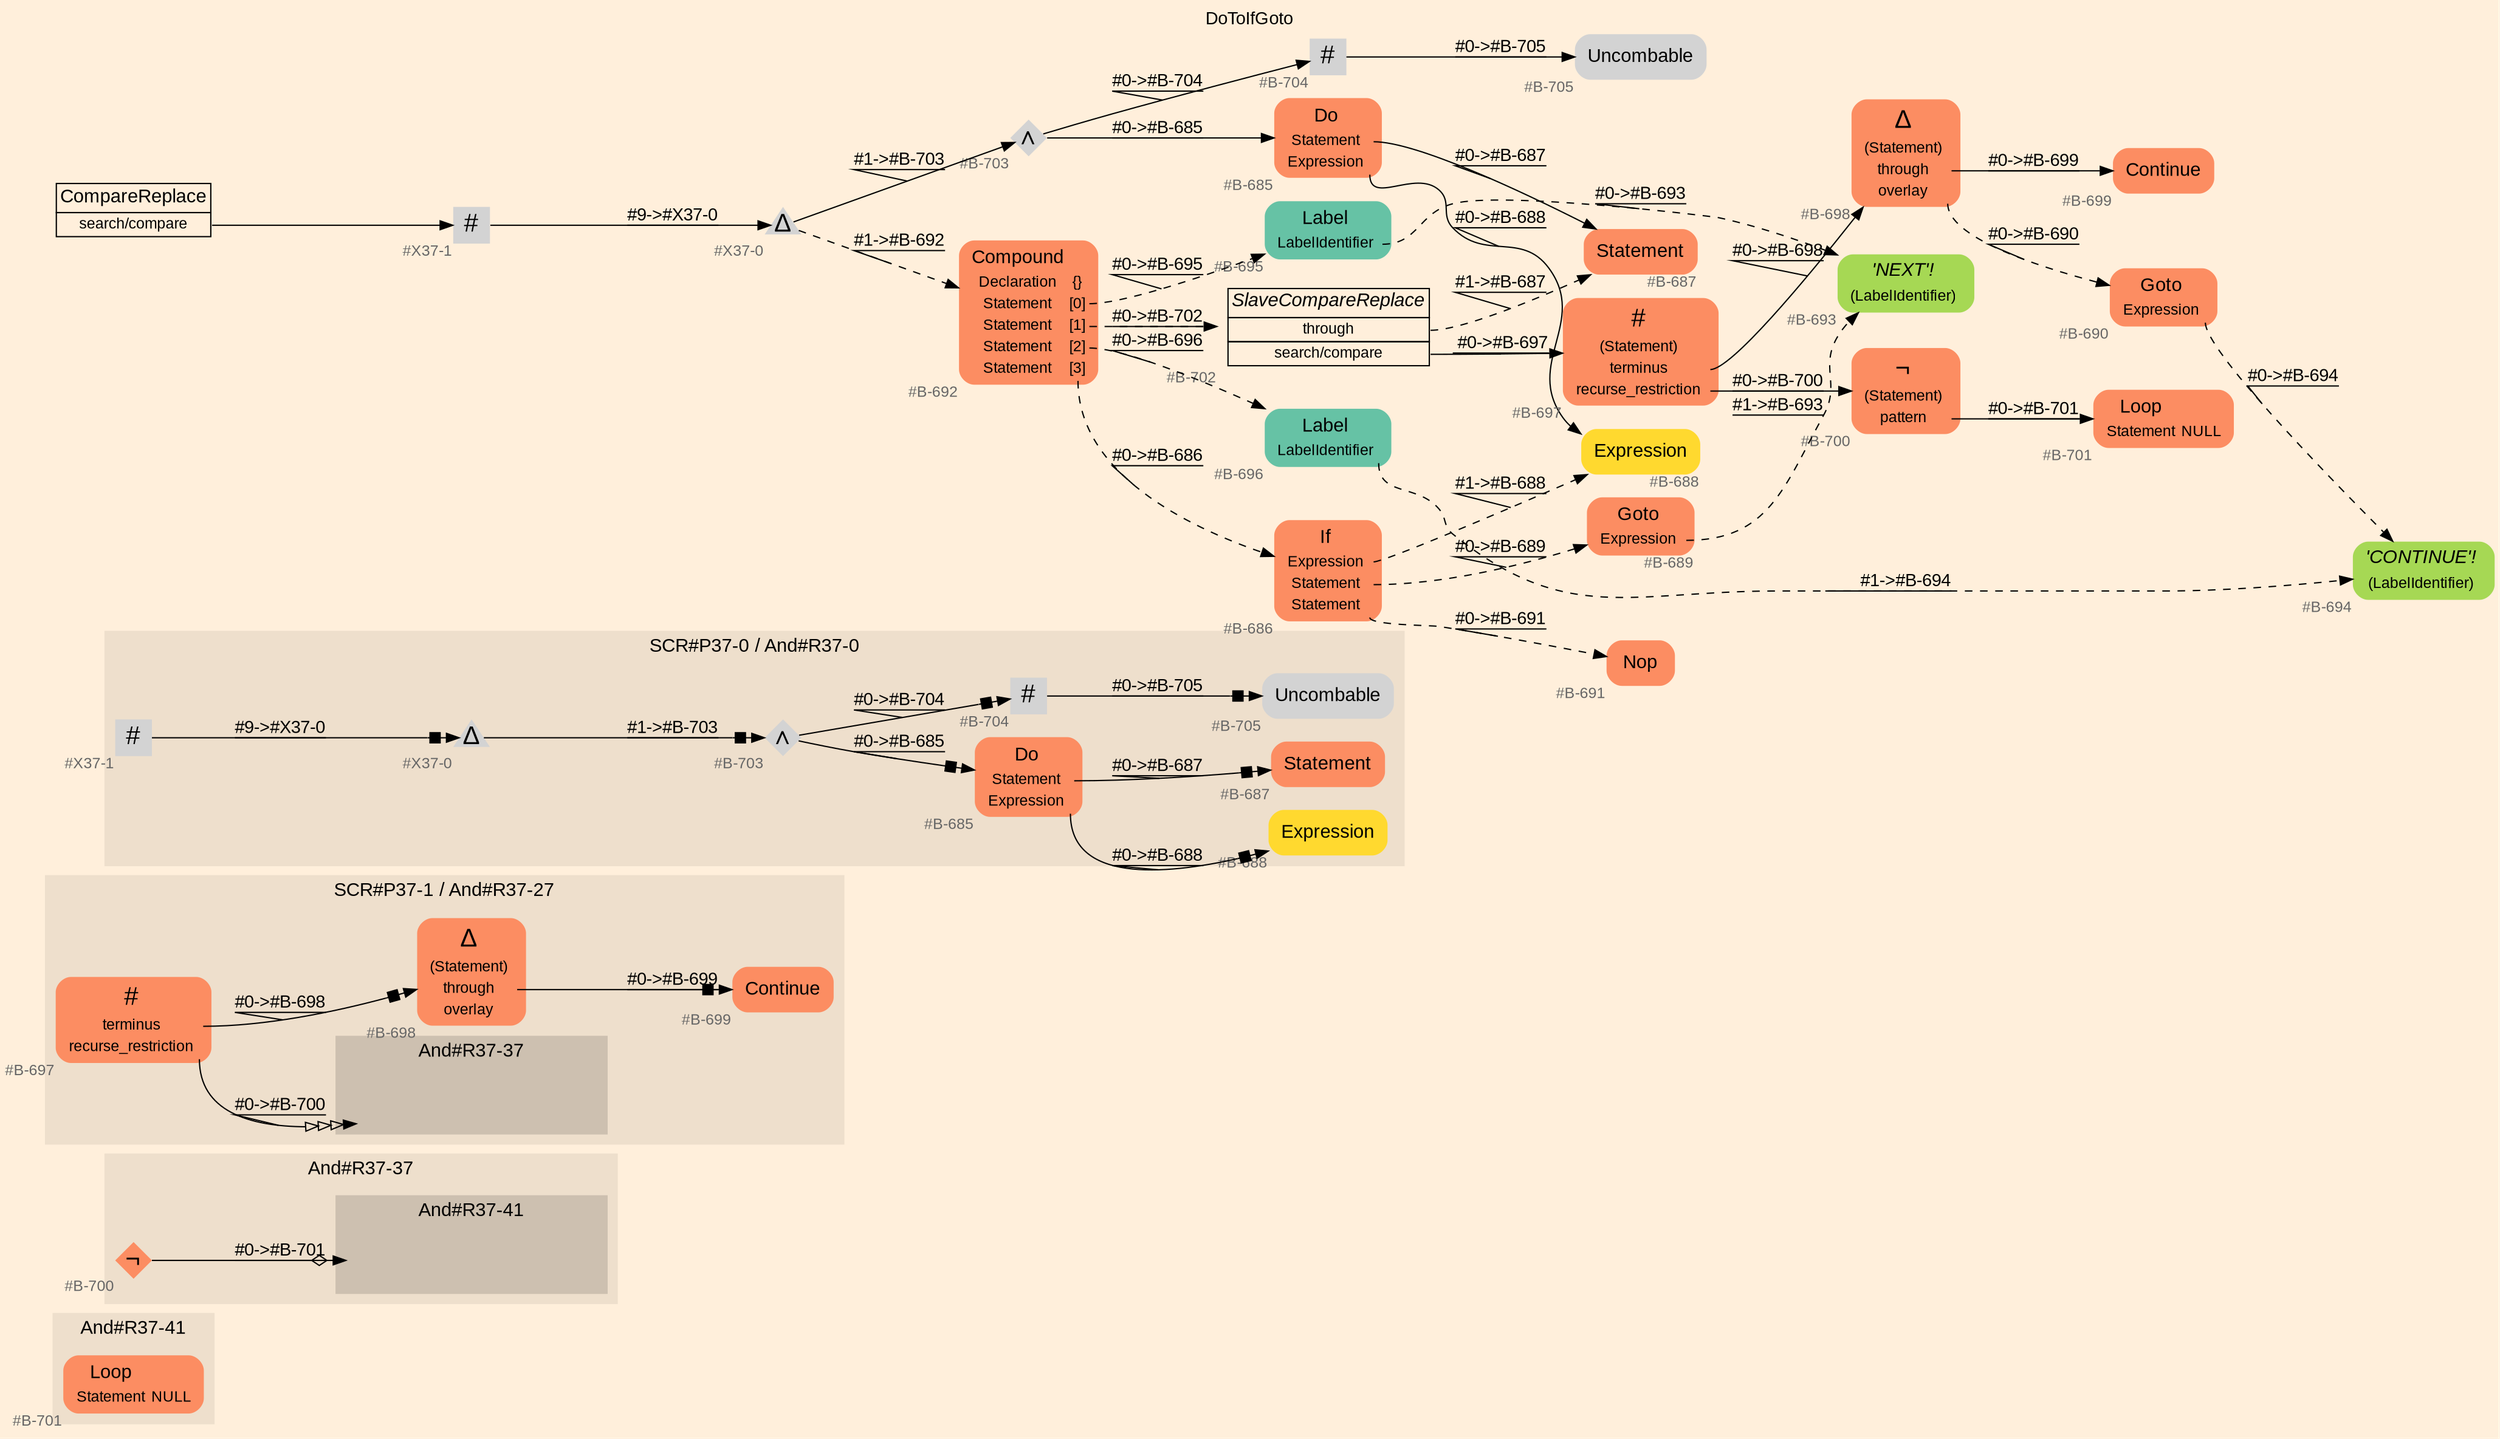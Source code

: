 digraph "DoToIfGoto" {
label = "DoToIfGoto"
labelloc = t
graph [
    rankdir = "LR"
    ranksep = 0.3
    bgcolor = antiquewhite1
    color = black
    fontcolor = black
    fontname = "Arial"
];
node [
    fontname = "Arial"
];
edge [
    fontname = "Arial"
];

// -------------------- figure And#R37-41 --------------------
// -------- region And#R37-41 ----------
subgraph "clusterAnd#R37-41" {
    label = "And#R37-41"
    style = "filled"
    color = antiquewhite2
    fontsize = "15"
    // -------- block And#R37-41/#B-701 ----------
    "And#R37-41/#B-701" [
        fillcolor = "/set28/2"
        xlabel = "#B-701"
        fontsize = "12"
        fontcolor = grey40
        shape = "plaintext"
        label = <<TABLE BORDER="0" CELLBORDER="0" CELLSPACING="0">
         <TR><TD><FONT COLOR="black" POINT-SIZE="15">Loop</FONT></TD></TR>
         <TR><TD><FONT COLOR="black" POINT-SIZE="12">Statement</FONT></TD><TD PORT="port0"><FONT COLOR="black" POINT-SIZE="12">NULL</FONT></TD></TR>
        </TABLE>>
        style = "rounded,filled"
    ];
    
}


// -------------------- figure And#R37-37 --------------------
// -------- region And#R37-37 ----------
subgraph "clusterAnd#R37-37" {
    label = "And#R37-37"
    style = "filled"
    color = antiquewhite2
    fontsize = "15"
    // -------- block And#R37-37/#B-700 ----------
    "And#R37-37/#B-700" [
        fillcolor = "/set28/2"
        xlabel = "#B-700"
        fontsize = "12"
        fontcolor = grey40
        shape = "diamond"
        label = <<FONT COLOR="black" POINT-SIZE="20">¬</FONT>>
        style = "filled"
        penwidth = 0.0
        fixedsize = true
        width = 0.4
        height = 0.4
    ];
    
    // -------- region And#R37-37/And#R37-41 ----------
    subgraph "clusterAnd#R37-37/And#R37-41" {
        label = "And#R37-41"
        style = "filled"
        color = antiquewhite3
        fontsize = "15"
        // -------- block And#R37-37/And#R37-41/#B-701 ----------
        "And#R37-37/And#R37-41/#B-701" [
            fillcolor = "/set28/2"
            xlabel = "#B-701"
            fontsize = "12"
            fontcolor = grey40
            shape = "none"
            style = "invisible"
        ];
        
    }
    
}

"And#R37-37/#B-700" -> "And#R37-37/And#R37-41/#B-701" [
    arrowhead="normalnoneodiamond"
    label = "#0-&gt;#B-701"
    decorate = true
    color = black
    fontcolor = black
];


// -------------------- figure And#R37-27 --------------------
// -------- region And#R37-27 ----------
subgraph "clusterAnd#R37-27" {
    label = "SCR#P37-1 / And#R37-27"
    style = "filled"
    color = antiquewhite2
    fontsize = "15"
    // -------- block And#R37-27/#B-697 ----------
    "And#R37-27/#B-697" [
        fillcolor = "/set28/2"
        xlabel = "#B-697"
        fontsize = "12"
        fontcolor = grey40
        shape = "plaintext"
        label = <<TABLE BORDER="0" CELLBORDER="0" CELLSPACING="0">
         <TR><TD><FONT COLOR="black" POINT-SIZE="20">#</FONT></TD></TR>
         <TR><TD><FONT COLOR="black" POINT-SIZE="12">terminus</FONT></TD><TD PORT="port0"></TD></TR>
         <TR><TD><FONT COLOR="black" POINT-SIZE="12">recurse_restriction</FONT></TD><TD PORT="port1"></TD></TR>
        </TABLE>>
        style = "rounded,filled"
    ];
    
    // -------- block And#R37-27/#B-698 ----------
    "And#R37-27/#B-698" [
        fillcolor = "/set28/2"
        xlabel = "#B-698"
        fontsize = "12"
        fontcolor = grey40
        shape = "plaintext"
        label = <<TABLE BORDER="0" CELLBORDER="0" CELLSPACING="0">
         <TR><TD><FONT COLOR="black" POINT-SIZE="20">Δ</FONT></TD></TR>
         <TR><TD><FONT COLOR="black" POINT-SIZE="12">(Statement)</FONT></TD><TD PORT="port0"></TD></TR>
         <TR><TD><FONT COLOR="black" POINT-SIZE="12">through</FONT></TD><TD PORT="port1"></TD></TR>
         <TR><TD><FONT COLOR="black" POINT-SIZE="12">overlay</FONT></TD><TD PORT="port2"></TD></TR>
        </TABLE>>
        style = "rounded,filled"
    ];
    
    // -------- block And#R37-27/#B-699 ----------
    "And#R37-27/#B-699" [
        fillcolor = "/set28/2"
        xlabel = "#B-699"
        fontsize = "12"
        fontcolor = grey40
        shape = "plaintext"
        label = <<TABLE BORDER="0" CELLBORDER="0" CELLSPACING="0">
         <TR><TD><FONT COLOR="black" POINT-SIZE="15">Continue</FONT></TD></TR>
        </TABLE>>
        style = "rounded,filled"
    ];
    
    // -------- region And#R37-27/And#R37-37 ----------
    subgraph "clusterAnd#R37-27/And#R37-37" {
        label = "And#R37-37"
        style = "filled"
        color = antiquewhite3
        fontsize = "15"
        // -------- block And#R37-27/And#R37-37/#B-700 ----------
        "And#R37-27/And#R37-37/#B-700" [
            fillcolor = "/set28/2"
            xlabel = "#B-700"
            fontsize = "12"
            fontcolor = grey40
            shape = "none"
            style = "invisible"
        ];
        
    }
    
}

"And#R37-27/#B-697":port0 -> "And#R37-27/#B-698" [
    arrowhead="normalnonebox"
    label = "#0-&gt;#B-698"
    decorate = true
    color = black
    fontcolor = black
];

"And#R37-27/#B-697":port1 -> "And#R37-27/And#R37-37/#B-700" [
    arrowhead="normalonormalonormalonormal"
    label = "#0-&gt;#B-700"
    decorate = true
    color = black
    fontcolor = black
];

"And#R37-27/#B-698":port1 -> "And#R37-27/#B-699" [
    arrowhead="normalnonebox"
    label = "#0-&gt;#B-699"
    decorate = true
    color = black
    fontcolor = black
];


// -------------------- figure And#R37-0 --------------------
// -------- region And#R37-0 ----------
subgraph "clusterAnd#R37-0" {
    label = "SCR#P37-0 / And#R37-0"
    style = "filled"
    color = antiquewhite2
    fontsize = "15"
    // -------- block And#R37-0/#B-685 ----------
    "And#R37-0/#B-685" [
        fillcolor = "/set28/2"
        xlabel = "#B-685"
        fontsize = "12"
        fontcolor = grey40
        shape = "plaintext"
        label = <<TABLE BORDER="0" CELLBORDER="0" CELLSPACING="0">
         <TR><TD><FONT COLOR="black" POINT-SIZE="15">Do</FONT></TD></TR>
         <TR><TD><FONT COLOR="black" POINT-SIZE="12">Statement</FONT></TD><TD PORT="port0"></TD></TR>
         <TR><TD><FONT COLOR="black" POINT-SIZE="12">Expression</FONT></TD><TD PORT="port1"></TD></TR>
        </TABLE>>
        style = "rounded,filled"
    ];
    
    // -------- block And#R37-0/#B-687 ----------
    "And#R37-0/#B-687" [
        fillcolor = "/set28/2"
        xlabel = "#B-687"
        fontsize = "12"
        fontcolor = grey40
        shape = "plaintext"
        label = <<TABLE BORDER="0" CELLBORDER="0" CELLSPACING="0">
         <TR><TD><FONT COLOR="black" POINT-SIZE="15">Statement</FONT></TD></TR>
        </TABLE>>
        style = "rounded,filled"
    ];
    
    // -------- block And#R37-0/#B-688 ----------
    "And#R37-0/#B-688" [
        fillcolor = "/set28/6"
        xlabel = "#B-688"
        fontsize = "12"
        fontcolor = grey40
        shape = "plaintext"
        label = <<TABLE BORDER="0" CELLBORDER="0" CELLSPACING="0">
         <TR><TD><FONT COLOR="black" POINT-SIZE="15">Expression</FONT></TD></TR>
        </TABLE>>
        style = "rounded,filled"
    ];
    
    // -------- block And#R37-0/#B-703 ----------
    "And#R37-0/#B-703" [
        xlabel = "#B-703"
        fontsize = "12"
        fontcolor = grey40
        shape = "diamond"
        label = <<FONT COLOR="black" POINT-SIZE="20">∧</FONT>>
        style = "filled"
        penwidth = 0.0
        fixedsize = true
        width = 0.4
        height = 0.4
    ];
    
    // -------- block And#R37-0/#B-704 ----------
    "And#R37-0/#B-704" [
        xlabel = "#B-704"
        fontsize = "12"
        fontcolor = grey40
        shape = "square"
        label = <<FONT COLOR="black" POINT-SIZE="20">#</FONT>>
        style = "filled"
        penwidth = 0.0
        fixedsize = true
        width = 0.4
        height = 0.4
    ];
    
    // -------- block And#R37-0/#B-705 ----------
    "And#R37-0/#B-705" [
        xlabel = "#B-705"
        fontsize = "12"
        fontcolor = grey40
        shape = "plaintext"
        label = <<TABLE BORDER="0" CELLBORDER="0" CELLSPACING="0">
         <TR><TD><FONT COLOR="black" POINT-SIZE="15">Uncombable</FONT></TD></TR>
        </TABLE>>
        style = "rounded,filled"
    ];
    
    // -------- block And#R37-0/#X37-0 ----------
    "And#R37-0/#X37-0" [
        xlabel = "#X37-0"
        fontsize = "12"
        fontcolor = grey40
        shape = "triangle"
        label = <<FONT COLOR="black" POINT-SIZE="20">Δ</FONT>>
        style = "filled"
        penwidth = 0.0
        fixedsize = true
        width = 0.4
        height = 0.4
    ];
    
    // -------- block And#R37-0/#X37-1 ----------
    "And#R37-0/#X37-1" [
        xlabel = "#X37-1"
        fontsize = "12"
        fontcolor = grey40
        shape = "square"
        label = <<FONT COLOR="black" POINT-SIZE="20">#</FONT>>
        style = "filled"
        penwidth = 0.0
        fixedsize = true
        width = 0.4
        height = 0.4
    ];
    
}

"And#R37-0/#B-685":port0 -> "And#R37-0/#B-687" [
    arrowhead="normalnonebox"
    label = "#0-&gt;#B-687"
    decorate = true
    color = black
    fontcolor = black
];

"And#R37-0/#B-685":port1 -> "And#R37-0/#B-688" [
    arrowhead="normalnonebox"
    label = "#0-&gt;#B-688"
    decorate = true
    color = black
    fontcolor = black
];

"And#R37-0/#B-703" -> "And#R37-0/#B-685" [
    arrowhead="normalnonebox"
    label = "#0-&gt;#B-685"
    decorate = true
    color = black
    fontcolor = black
];

"And#R37-0/#B-703" -> "And#R37-0/#B-704" [
    arrowhead="normalnonebox"
    label = "#0-&gt;#B-704"
    decorate = true
    color = black
    fontcolor = black
];

"And#R37-0/#B-704" -> "And#R37-0/#B-705" [
    arrowhead="normalnonebox"
    label = "#0-&gt;#B-705"
    decorate = true
    color = black
    fontcolor = black
];

"And#R37-0/#X37-0" -> "And#R37-0/#B-703" [
    arrowhead="normalnonebox"
    label = "#1-&gt;#B-703"
    decorate = true
    color = black
    fontcolor = black
];

"And#R37-0/#X37-1" -> "And#R37-0/#X37-0" [
    arrowhead="normalnonebox"
    label = "#9-&gt;#X37-0"
    decorate = true
    color = black
    fontcolor = black
];


// -------------------- transformation figure --------------------
// -------- block CR#X37-2 ----------
"CR#X37-2" [
    fillcolor = antiquewhite1
    fontsize = "12"
    fontcolor = grey40
    shape = "plaintext"
    label = <<TABLE BORDER="0" CELLBORDER="1" CELLSPACING="0">
     <TR><TD><FONT COLOR="black" POINT-SIZE="15">CompareReplace</FONT></TD></TR>
     <TR><TD PORT="port0"><FONT COLOR="black" POINT-SIZE="12">search/compare</FONT></TD></TR>
    </TABLE>>
    style = "filled"
    color = black
];

// -------- block #X37-1 ----------
"#X37-1" [
    xlabel = "#X37-1"
    fontsize = "12"
    fontcolor = grey40
    shape = "square"
    label = <<FONT COLOR="black" POINT-SIZE="20">#</FONT>>
    style = "filled"
    penwidth = 0.0
    fixedsize = true
    width = 0.4
    height = 0.4
];

// -------- block #X37-0 ----------
"#X37-0" [
    xlabel = "#X37-0"
    fontsize = "12"
    fontcolor = grey40
    shape = "triangle"
    label = <<FONT COLOR="black" POINT-SIZE="20">Δ</FONT>>
    style = "filled"
    penwidth = 0.0
    fixedsize = true
    width = 0.4
    height = 0.4
];

// -------- block #B-703 ----------
"#B-703" [
    xlabel = "#B-703"
    fontsize = "12"
    fontcolor = grey40
    shape = "diamond"
    label = <<FONT COLOR="black" POINT-SIZE="20">∧</FONT>>
    style = "filled"
    penwidth = 0.0
    fixedsize = true
    width = 0.4
    height = 0.4
];

// -------- block #B-685 ----------
"#B-685" [
    fillcolor = "/set28/2"
    xlabel = "#B-685"
    fontsize = "12"
    fontcolor = grey40
    shape = "plaintext"
    label = <<TABLE BORDER="0" CELLBORDER="0" CELLSPACING="0">
     <TR><TD><FONT COLOR="black" POINT-SIZE="15">Do</FONT></TD></TR>
     <TR><TD><FONT COLOR="black" POINT-SIZE="12">Statement</FONT></TD><TD PORT="port0"></TD></TR>
     <TR><TD><FONT COLOR="black" POINT-SIZE="12">Expression</FONT></TD><TD PORT="port1"></TD></TR>
    </TABLE>>
    style = "rounded,filled"
];

// -------- block #B-687 ----------
"#B-687" [
    fillcolor = "/set28/2"
    xlabel = "#B-687"
    fontsize = "12"
    fontcolor = grey40
    shape = "plaintext"
    label = <<TABLE BORDER="0" CELLBORDER="0" CELLSPACING="0">
     <TR><TD><FONT COLOR="black" POINT-SIZE="15">Statement</FONT></TD></TR>
    </TABLE>>
    style = "rounded,filled"
];

// -------- block #B-688 ----------
"#B-688" [
    fillcolor = "/set28/6"
    xlabel = "#B-688"
    fontsize = "12"
    fontcolor = grey40
    shape = "plaintext"
    label = <<TABLE BORDER="0" CELLBORDER="0" CELLSPACING="0">
     <TR><TD><FONT COLOR="black" POINT-SIZE="15">Expression</FONT></TD></TR>
    </TABLE>>
    style = "rounded,filled"
];

// -------- block #B-704 ----------
"#B-704" [
    xlabel = "#B-704"
    fontsize = "12"
    fontcolor = grey40
    shape = "square"
    label = <<FONT COLOR="black" POINT-SIZE="20">#</FONT>>
    style = "filled"
    penwidth = 0.0
    fixedsize = true
    width = 0.4
    height = 0.4
];

// -------- block #B-705 ----------
"#B-705" [
    xlabel = "#B-705"
    fontsize = "12"
    fontcolor = grey40
    shape = "plaintext"
    label = <<TABLE BORDER="0" CELLBORDER="0" CELLSPACING="0">
     <TR><TD><FONT COLOR="black" POINT-SIZE="15">Uncombable</FONT></TD></TR>
    </TABLE>>
    style = "rounded,filled"
];

// -------- block #B-692 ----------
"#B-692" [
    fillcolor = "/set28/2"
    xlabel = "#B-692"
    fontsize = "12"
    fontcolor = grey40
    shape = "plaintext"
    label = <<TABLE BORDER="0" CELLBORDER="0" CELLSPACING="0">
     <TR><TD><FONT COLOR="black" POINT-SIZE="15">Compound</FONT></TD></TR>
     <TR><TD><FONT COLOR="black" POINT-SIZE="12">Declaration</FONT></TD><TD PORT="port0"><FONT COLOR="black" POINT-SIZE="12">{}</FONT></TD></TR>
     <TR><TD><FONT COLOR="black" POINT-SIZE="12">Statement</FONT></TD><TD PORT="port1"><FONT COLOR="black" POINT-SIZE="12">[0]</FONT></TD></TR>
     <TR><TD><FONT COLOR="black" POINT-SIZE="12">Statement</FONT></TD><TD PORT="port2"><FONT COLOR="black" POINT-SIZE="12">[1]</FONT></TD></TR>
     <TR><TD><FONT COLOR="black" POINT-SIZE="12">Statement</FONT></TD><TD PORT="port3"><FONT COLOR="black" POINT-SIZE="12">[2]</FONT></TD></TR>
     <TR><TD><FONT COLOR="black" POINT-SIZE="12">Statement</FONT></TD><TD PORT="port4"><FONT COLOR="black" POINT-SIZE="12">[3]</FONT></TD></TR>
    </TABLE>>
    style = "rounded,filled"
];

// -------- block #B-695 ----------
"#B-695" [
    fillcolor = "/set28/1"
    xlabel = "#B-695"
    fontsize = "12"
    fontcolor = grey40
    shape = "plaintext"
    label = <<TABLE BORDER="0" CELLBORDER="0" CELLSPACING="0">
     <TR><TD><FONT COLOR="black" POINT-SIZE="15">Label</FONT></TD></TR>
     <TR><TD><FONT COLOR="black" POINT-SIZE="12">LabelIdentifier</FONT></TD><TD PORT="port0"></TD></TR>
    </TABLE>>
    style = "rounded,filled"
];

// -------- block #B-693 ----------
"#B-693" [
    fillcolor = "/set28/5"
    xlabel = "#B-693"
    fontsize = "12"
    fontcolor = grey40
    shape = "plaintext"
    label = <<TABLE BORDER="0" CELLBORDER="0" CELLSPACING="0">
     <TR><TD><FONT COLOR="black" POINT-SIZE="15"><I>'NEXT'!</I></FONT></TD></TR>
     <TR><TD><FONT COLOR="black" POINT-SIZE="12">(LabelIdentifier)</FONT></TD><TD PORT="port0"></TD></TR>
    </TABLE>>
    style = "rounded,filled"
];

// -------- block #B-702 ----------
"#B-702" [
    fillcolor = antiquewhite1
    xlabel = "#B-702"
    fontsize = "12"
    fontcolor = grey40
    shape = "plaintext"
    label = <<TABLE BORDER="0" CELLBORDER="1" CELLSPACING="0">
     <TR><TD><FONT COLOR="black" POINT-SIZE="15"><I>SlaveCompareReplace</I></FONT></TD></TR>
     <TR><TD PORT="port0"><FONT COLOR="black" POINT-SIZE="12">through</FONT></TD></TR>
     <TR><TD PORT="port1"><FONT COLOR="black" POINT-SIZE="12">search/compare</FONT></TD></TR>
    </TABLE>>
    style = "filled"
    color = black
];

// -------- block #B-697 ----------
"#B-697" [
    fillcolor = "/set28/2"
    xlabel = "#B-697"
    fontsize = "12"
    fontcolor = grey40
    shape = "plaintext"
    label = <<TABLE BORDER="0" CELLBORDER="0" CELLSPACING="0">
     <TR><TD><FONT COLOR="black" POINT-SIZE="20">#</FONT></TD></TR>
     <TR><TD><FONT COLOR="black" POINT-SIZE="12">(Statement)</FONT></TD><TD PORT="port0"></TD></TR>
     <TR><TD><FONT COLOR="black" POINT-SIZE="12">terminus</FONT></TD><TD PORT="port1"></TD></TR>
     <TR><TD><FONT COLOR="black" POINT-SIZE="12">recurse_restriction</FONT></TD><TD PORT="port2"></TD></TR>
    </TABLE>>
    style = "rounded,filled"
];

// -------- block #B-698 ----------
"#B-698" [
    fillcolor = "/set28/2"
    xlabel = "#B-698"
    fontsize = "12"
    fontcolor = grey40
    shape = "plaintext"
    label = <<TABLE BORDER="0" CELLBORDER="0" CELLSPACING="0">
     <TR><TD><FONT COLOR="black" POINT-SIZE="20">Δ</FONT></TD></TR>
     <TR><TD><FONT COLOR="black" POINT-SIZE="12">(Statement)</FONT></TD><TD PORT="port0"></TD></TR>
     <TR><TD><FONT COLOR="black" POINT-SIZE="12">through</FONT></TD><TD PORT="port1"></TD></TR>
     <TR><TD><FONT COLOR="black" POINT-SIZE="12">overlay</FONT></TD><TD PORT="port2"></TD></TR>
    </TABLE>>
    style = "rounded,filled"
];

// -------- block #B-699 ----------
"#B-699" [
    fillcolor = "/set28/2"
    xlabel = "#B-699"
    fontsize = "12"
    fontcolor = grey40
    shape = "plaintext"
    label = <<TABLE BORDER="0" CELLBORDER="0" CELLSPACING="0">
     <TR><TD><FONT COLOR="black" POINT-SIZE="15">Continue</FONT></TD></TR>
    </TABLE>>
    style = "rounded,filled"
];

// -------- block #B-690 ----------
"#B-690" [
    fillcolor = "/set28/2"
    xlabel = "#B-690"
    fontsize = "12"
    fontcolor = grey40
    shape = "plaintext"
    label = <<TABLE BORDER="0" CELLBORDER="0" CELLSPACING="0">
     <TR><TD><FONT COLOR="black" POINT-SIZE="15">Goto</FONT></TD></TR>
     <TR><TD><FONT COLOR="black" POINT-SIZE="12">Expression</FONT></TD><TD PORT="port0"></TD></TR>
    </TABLE>>
    style = "rounded,filled"
];

// -------- block #B-694 ----------
"#B-694" [
    fillcolor = "/set28/5"
    xlabel = "#B-694"
    fontsize = "12"
    fontcolor = grey40
    shape = "plaintext"
    label = <<TABLE BORDER="0" CELLBORDER="0" CELLSPACING="0">
     <TR><TD><FONT COLOR="black" POINT-SIZE="15"><I>'CONTINUE'!</I></FONT></TD></TR>
     <TR><TD><FONT COLOR="black" POINT-SIZE="12">(LabelIdentifier)</FONT></TD><TD PORT="port0"></TD></TR>
    </TABLE>>
    style = "rounded,filled"
];

// -------- block #B-700 ----------
"#B-700" [
    fillcolor = "/set28/2"
    xlabel = "#B-700"
    fontsize = "12"
    fontcolor = grey40
    shape = "plaintext"
    label = <<TABLE BORDER="0" CELLBORDER="0" CELLSPACING="0">
     <TR><TD><FONT COLOR="black" POINT-SIZE="20">¬</FONT></TD></TR>
     <TR><TD><FONT COLOR="black" POINT-SIZE="12">(Statement)</FONT></TD><TD PORT="port0"></TD></TR>
     <TR><TD><FONT COLOR="black" POINT-SIZE="12">pattern</FONT></TD><TD PORT="port1"></TD></TR>
    </TABLE>>
    style = "rounded,filled"
];

// -------- block #B-701 ----------
"#B-701" [
    fillcolor = "/set28/2"
    xlabel = "#B-701"
    fontsize = "12"
    fontcolor = grey40
    shape = "plaintext"
    label = <<TABLE BORDER="0" CELLBORDER="0" CELLSPACING="0">
     <TR><TD><FONT COLOR="black" POINT-SIZE="15">Loop</FONT></TD></TR>
     <TR><TD><FONT COLOR="black" POINT-SIZE="12">Statement</FONT></TD><TD PORT="port0"><FONT COLOR="black" POINT-SIZE="12">NULL</FONT></TD></TR>
    </TABLE>>
    style = "rounded,filled"
];

// -------- block #B-696 ----------
"#B-696" [
    fillcolor = "/set28/1"
    xlabel = "#B-696"
    fontsize = "12"
    fontcolor = grey40
    shape = "plaintext"
    label = <<TABLE BORDER="0" CELLBORDER="0" CELLSPACING="0">
     <TR><TD><FONT COLOR="black" POINT-SIZE="15">Label</FONT></TD></TR>
     <TR><TD><FONT COLOR="black" POINT-SIZE="12">LabelIdentifier</FONT></TD><TD PORT="port0"></TD></TR>
    </TABLE>>
    style = "rounded,filled"
];

// -------- block #B-686 ----------
"#B-686" [
    fillcolor = "/set28/2"
    xlabel = "#B-686"
    fontsize = "12"
    fontcolor = grey40
    shape = "plaintext"
    label = <<TABLE BORDER="0" CELLBORDER="0" CELLSPACING="0">
     <TR><TD><FONT COLOR="black" POINT-SIZE="15">If</FONT></TD></TR>
     <TR><TD><FONT COLOR="black" POINT-SIZE="12">Expression</FONT></TD><TD PORT="port0"></TD></TR>
     <TR><TD><FONT COLOR="black" POINT-SIZE="12">Statement</FONT></TD><TD PORT="port1"></TD></TR>
     <TR><TD><FONT COLOR="black" POINT-SIZE="12">Statement</FONT></TD><TD PORT="port2"></TD></TR>
    </TABLE>>
    style = "rounded,filled"
];

// -------- block #B-689 ----------
"#B-689" [
    fillcolor = "/set28/2"
    xlabel = "#B-689"
    fontsize = "12"
    fontcolor = grey40
    shape = "plaintext"
    label = <<TABLE BORDER="0" CELLBORDER="0" CELLSPACING="0">
     <TR><TD><FONT COLOR="black" POINT-SIZE="15">Goto</FONT></TD></TR>
     <TR><TD><FONT COLOR="black" POINT-SIZE="12">Expression</FONT></TD><TD PORT="port0"></TD></TR>
    </TABLE>>
    style = "rounded,filled"
];

// -------- block #B-691 ----------
"#B-691" [
    fillcolor = "/set28/2"
    xlabel = "#B-691"
    fontsize = "12"
    fontcolor = grey40
    shape = "plaintext"
    label = <<TABLE BORDER="0" CELLBORDER="0" CELLSPACING="0">
     <TR><TD><FONT COLOR="black" POINT-SIZE="15">Nop</FONT></TD></TR>
    </TABLE>>
    style = "rounded,filled"
];

"CR#X37-2":port0 -> "#X37-1" [
    label = ""
    decorate = true
    color = black
    fontcolor = black
];

"#X37-1" -> "#X37-0" [
    label = "#9-&gt;#X37-0"
    decorate = true
    color = black
    fontcolor = black
];

"#X37-0" -> "#B-703" [
    label = "#1-&gt;#B-703"
    decorate = true
    color = black
    fontcolor = black
];

"#X37-0" -> "#B-692" [
    style="dashed"
    label = "#1-&gt;#B-692"
    decorate = true
    color = black
    fontcolor = black
];

"#B-703" -> "#B-685" [
    label = "#0-&gt;#B-685"
    decorate = true
    color = black
    fontcolor = black
];

"#B-703" -> "#B-704" [
    label = "#0-&gt;#B-704"
    decorate = true
    color = black
    fontcolor = black
];

"#B-685":port0 -> "#B-687" [
    label = "#0-&gt;#B-687"
    decorate = true
    color = black
    fontcolor = black
];

"#B-685":port1 -> "#B-688" [
    label = "#0-&gt;#B-688"
    decorate = true
    color = black
    fontcolor = black
];

"#B-704" -> "#B-705" [
    label = "#0-&gt;#B-705"
    decorate = true
    color = black
    fontcolor = black
];

"#B-692":port1 -> "#B-695" [
    style="dashed"
    label = "#0-&gt;#B-695"
    decorate = true
    color = black
    fontcolor = black
];

"#B-692":port2 -> "#B-702" [
    style="dashed"
    label = "#0-&gt;#B-702"
    decorate = true
    color = black
    fontcolor = black
];

"#B-692":port3 -> "#B-696" [
    style="dashed"
    label = "#0-&gt;#B-696"
    decorate = true
    color = black
    fontcolor = black
];

"#B-692":port4 -> "#B-686" [
    style="dashed"
    label = "#0-&gt;#B-686"
    decorate = true
    color = black
    fontcolor = black
];

"#B-695":port0 -> "#B-693" [
    style="dashed"
    label = "#0-&gt;#B-693"
    decorate = true
    color = black
    fontcolor = black
];

"#B-702":port0 -> "#B-687" [
    style="dashed"
    label = "#1-&gt;#B-687"
    decorate = true
    color = black
    fontcolor = black
];

"#B-702":port1 -> "#B-697" [
    label = " #0-&gt;#B-697"
    decorate = true
    color = black
    fontcolor = black
];

"#B-697":port1 -> "#B-698" [
    label = "#0-&gt;#B-698"
    decorate = true
    color = black
    fontcolor = black
];

"#B-697":port2 -> "#B-700" [
    label = "#0-&gt;#B-700"
    decorate = true
    color = black
    fontcolor = black
];

"#B-698":port1 -> "#B-699" [
    label = "#0-&gt;#B-699"
    decorate = true
    color = black
    fontcolor = black
];

"#B-698":port2 -> "#B-690" [
    style="dashed"
    label = "#0-&gt;#B-690"
    decorate = true
    color = black
    fontcolor = black
];

"#B-690":port0 -> "#B-694" [
    style="dashed"
    label = "#0-&gt;#B-694"
    decorate = true
    color = black
    fontcolor = black
];

"#B-700":port1 -> "#B-701" [
    label = "#0-&gt;#B-701"
    decorate = true
    color = black
    fontcolor = black
];

"#B-696":port0 -> "#B-694" [
    style="dashed"
    label = "#1-&gt;#B-694"
    decorate = true
    color = black
    fontcolor = black
];

"#B-686":port0 -> "#B-688" [
    style="dashed"
    label = "#1-&gt;#B-688"
    decorate = true
    color = black
    fontcolor = black
];

"#B-686":port1 -> "#B-689" [
    style="dashed"
    label = "#0-&gt;#B-689"
    decorate = true
    color = black
    fontcolor = black
];

"#B-686":port2 -> "#B-691" [
    style="dashed"
    label = "#0-&gt;#B-691"
    decorate = true
    color = black
    fontcolor = black
];

"#B-689":port0 -> "#B-693" [
    style="dashed"
    label = "#1-&gt;#B-693"
    decorate = true
    color = black
    fontcolor = black
];


}
